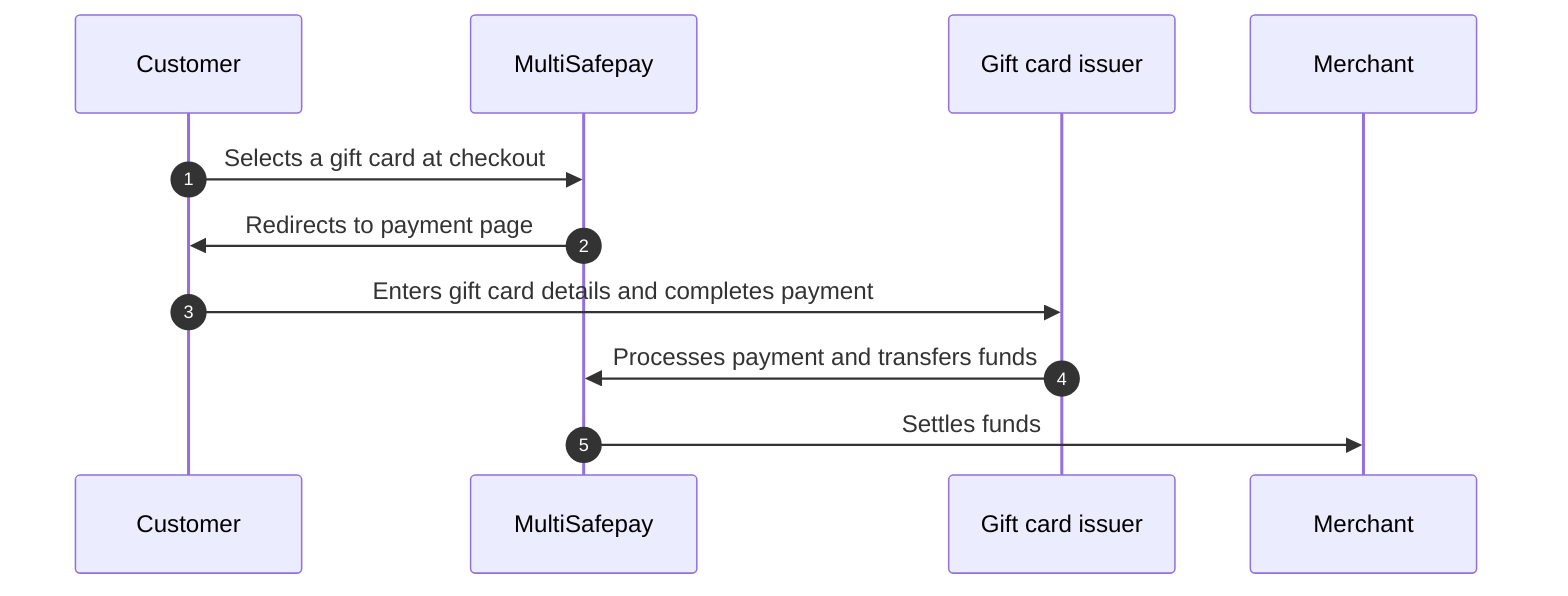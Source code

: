 sequenceDiagram
    autonumber
    participant C as Customer
    participant Mu as MultiSafepay
    participant G as Gift card issuer
    participant Me as Merchant

    C->>Mu: Selects a gift card at checkout
    Mu->>C: Redirects to payment page
    C->>G: Enters gift card details and completes payment
    G->>Mu: Processes payment and transfers funds 
    Mu->>Me: Settles funds